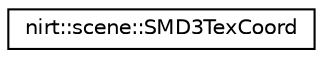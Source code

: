 digraph "Graphical Class Hierarchy"
{
 // LATEX_PDF_SIZE
  edge [fontname="Helvetica",fontsize="10",labelfontname="Helvetica",labelfontsize="10"];
  node [fontname="Helvetica",fontsize="10",shape=record];
  rankdir="LR";
  Node0 [label="nirt::scene::SMD3TexCoord",height=0.2,width=0.4,color="black", fillcolor="white", style="filled",URL="$structnirt_1_1scene_1_1SMD3TexCoord.html",tooltip="Texture Coordinate."];
}
